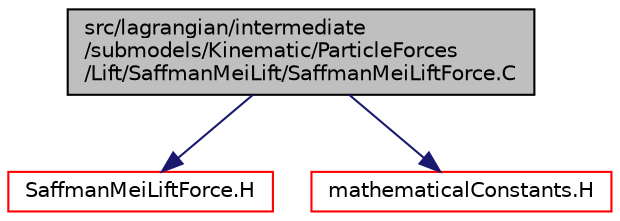 digraph "src/lagrangian/intermediate/submodels/Kinematic/ParticleForces/Lift/SaffmanMeiLift/SaffmanMeiLiftForce.C"
{
  bgcolor="transparent";
  edge [fontname="Helvetica",fontsize="10",labelfontname="Helvetica",labelfontsize="10"];
  node [fontname="Helvetica",fontsize="10",shape=record];
  Node1 [label="src/lagrangian/intermediate\l/submodels/Kinematic/ParticleForces\l/Lift/SaffmanMeiLift/SaffmanMeiLiftForce.C",height=0.2,width=0.4,color="black", fillcolor="grey75", style="filled", fontcolor="black"];
  Node1 -> Node2 [color="midnightblue",fontsize="10",style="solid",fontname="Helvetica"];
  Node2 [label="SaffmanMeiLiftForce.H",height=0.2,width=0.4,color="red",URL="$a06722.html"];
  Node1 -> Node3 [color="midnightblue",fontsize="10",style="solid",fontname="Helvetica"];
  Node3 [label="mathematicalConstants.H",height=0.2,width=0.4,color="red",URL="$a08187.html"];
}
